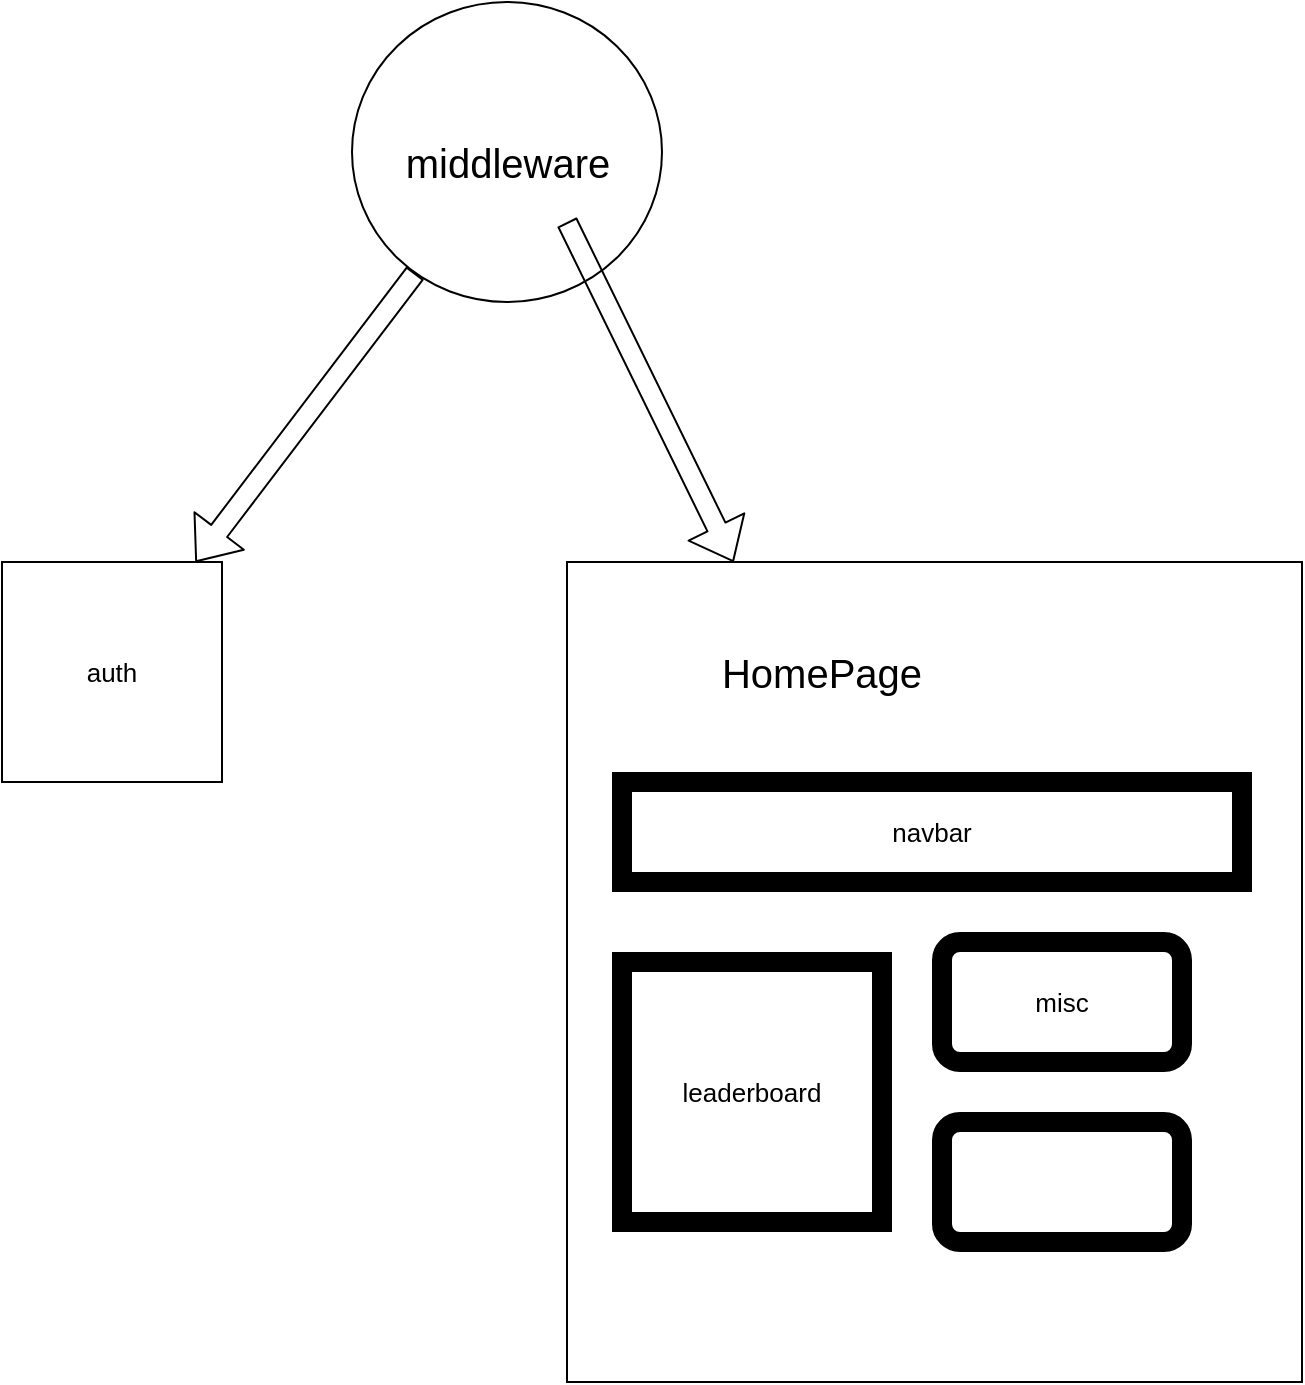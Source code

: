 <mxfile>
    <diagram id="cQC_hJ_l3crFCeVcvLKi" name="Page-1">
        <mxGraphModel dx="1044" dy="942" grid="1" gridSize="10" guides="1" tooltips="1" connect="1" arrows="1" fold="1" page="1" pageScale="1" pageWidth="850" pageHeight="1100" math="0" shadow="0">
            <root>
                <mxCell id="0"/>
                <mxCell id="1" parent="0"/>
                <mxCell id="2" value="" style="rounded=0;whiteSpace=wrap;html=1;" vertex="1" parent="1">
                    <mxGeometry x="472.5" y="330" width="367.5" height="410" as="geometry"/>
                </mxCell>
                <mxCell id="3" value="&lt;font style=&quot;font-size: 13px;&quot;&gt;auth&lt;/font&gt;" style="whiteSpace=wrap;html=1;aspect=fixed;" vertex="1" parent="1">
                    <mxGeometry x="190" y="330" width="110" height="110" as="geometry"/>
                </mxCell>
                <mxCell id="4" value="" style="ellipse;whiteSpace=wrap;html=1;" vertex="1" parent="1">
                    <mxGeometry x="365" y="50" width="155" height="150" as="geometry"/>
                </mxCell>
                <mxCell id="5" value="middleware" style="text;strokeColor=none;align=center;fillColor=none;html=1;verticalAlign=middle;whiteSpace=wrap;rounded=0;strokeWidth=10;fontSize=20;" vertex="1" parent="1">
                    <mxGeometry x="412.5" y="90" width="60" height="80" as="geometry"/>
                </mxCell>
                <mxCell id="6" value="HomePage" style="text;strokeColor=none;align=center;fillColor=none;html=1;verticalAlign=middle;whiteSpace=wrap;rounded=0;strokeWidth=10;fontSize=20;" vertex="1" parent="1">
                    <mxGeometry x="570" y="370" width="60" height="30" as="geometry"/>
                </mxCell>
                <mxCell id="12" value="" style="shape=flexArrow;endArrow=classic;html=1;fontSize=13;" edge="1" parent="1" target="2">
                    <mxGeometry width="50" height="50" relative="1" as="geometry">
                        <mxPoint x="472.5" y="160" as="sourcePoint"/>
                        <mxPoint x="492.5" y="400" as="targetPoint"/>
                    </mxGeometry>
                </mxCell>
                <mxCell id="13" value="" style="shape=flexArrow;endArrow=classic;html=1;fontSize=13;" edge="1" parent="1" source="4" target="3">
                    <mxGeometry width="50" height="50" relative="1" as="geometry">
                        <mxPoint x="400" y="500" as="sourcePoint"/>
                        <mxPoint x="450" y="450" as="targetPoint"/>
                        <Array as="points"/>
                    </mxGeometry>
                </mxCell>
                <mxCell id="16" value="navbar&lt;br&gt;" style="rounded=0;whiteSpace=wrap;html=1;strokeWidth=10;fontSize=13;" vertex="1" parent="1">
                    <mxGeometry x="500" y="440" width="310" height="50" as="geometry"/>
                </mxCell>
                <mxCell id="17" value="leaderboard" style="whiteSpace=wrap;html=1;aspect=fixed;strokeWidth=10;fontSize=13;" vertex="1" parent="1">
                    <mxGeometry x="500" y="530" width="130" height="130" as="geometry"/>
                </mxCell>
                <mxCell id="18" value="misc" style="rounded=1;whiteSpace=wrap;html=1;strokeWidth=10;fontSize=13;" vertex="1" parent="1">
                    <mxGeometry x="660" y="520" width="120" height="60" as="geometry"/>
                </mxCell>
                <mxCell id="19" value="" style="rounded=1;whiteSpace=wrap;html=1;strokeWidth=10;fontSize=13;" vertex="1" parent="1">
                    <mxGeometry x="660" y="610" width="120" height="60" as="geometry"/>
                </mxCell>
            </root>
        </mxGraphModel>
    </diagram>
</mxfile>
